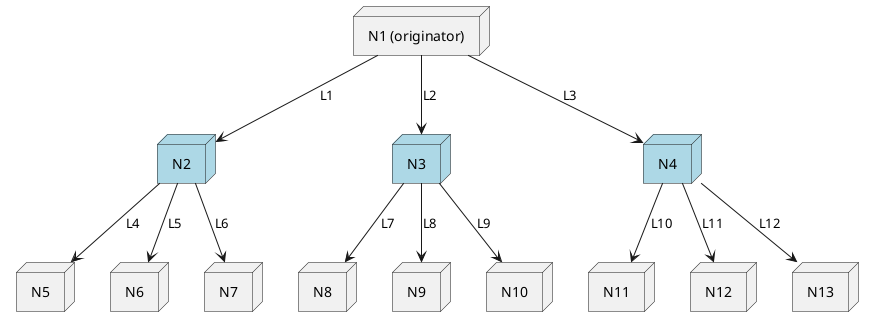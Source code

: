 @startuml
'left to right direction

node "N1 (originator)" as N1

node N2 #LightBlue
node N3 #LightBlue
node N4 #LightBlue

node N5
node N6
node N7
node N8
node N9
node N10
node N11
node N12
node N13

N1 --> N2 : L1
N1 --> N3 : L2
N1 --> N4 : L3

N2 --> N5 : L4
N2 --> N6 : L5
N2 --> N7 : L6
N3 --> N8 : L7
N3 --> N9 : L8
N3 --> N10 : L9
N4 --> N11 : L10
N4 --> N12 : L11
N4 --> N13 : L12

@enduml
